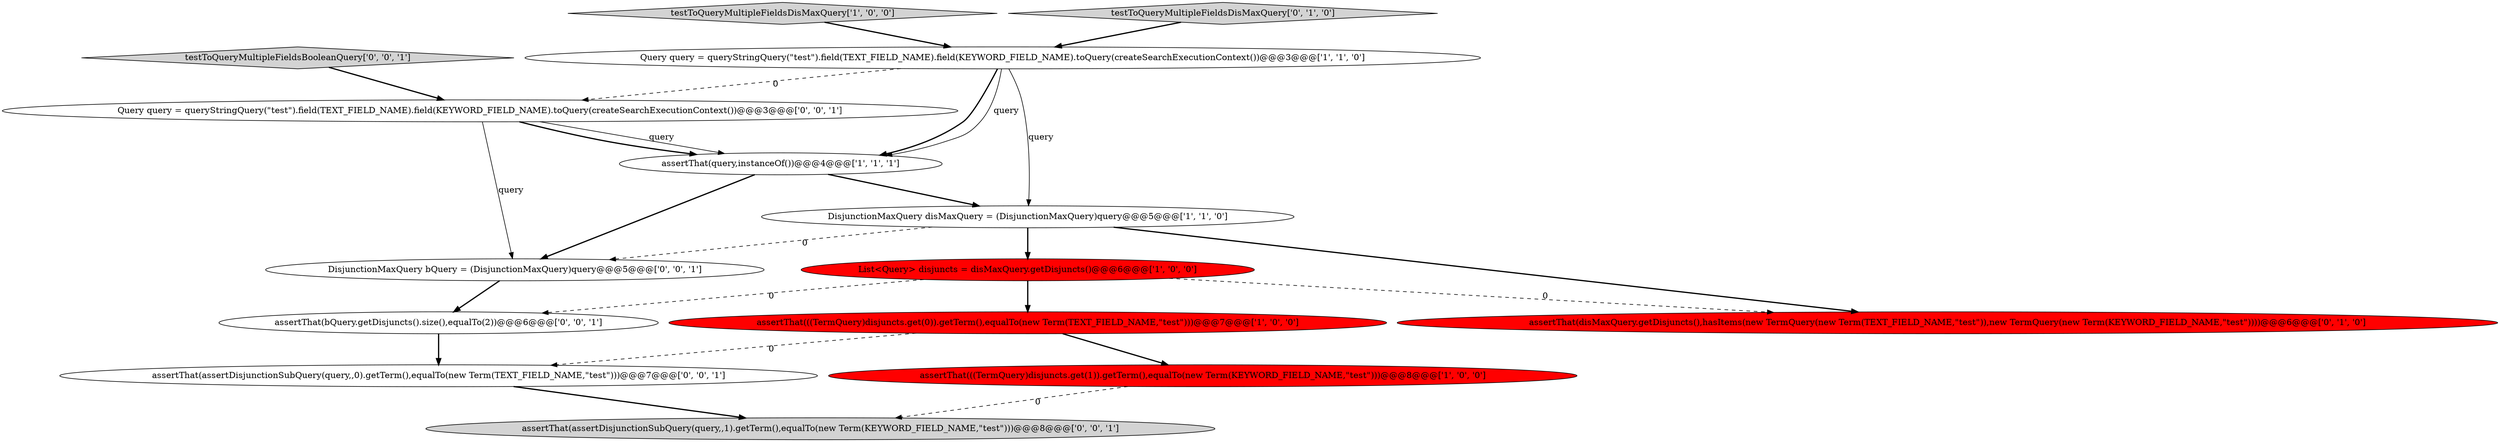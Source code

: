 digraph {
5 [style = filled, label = "testToQueryMultipleFieldsDisMaxQuery['1', '0', '0']", fillcolor = lightgray, shape = diamond image = "AAA0AAABBB1BBB"];
6 [style = filled, label = "assertThat(((TermQuery)disjuncts.get(0)).getTerm(),equalTo(new Term(TEXT_FIELD_NAME,\"test\")))@@@7@@@['1', '0', '0']", fillcolor = red, shape = ellipse image = "AAA1AAABBB1BBB"];
11 [style = filled, label = "DisjunctionMaxQuery bQuery = (DisjunctionMaxQuery)query@@@5@@@['0', '0', '1']", fillcolor = white, shape = ellipse image = "AAA0AAABBB3BBB"];
2 [style = filled, label = "DisjunctionMaxQuery disMaxQuery = (DisjunctionMaxQuery)query@@@5@@@['1', '1', '0']", fillcolor = white, shape = ellipse image = "AAA0AAABBB1BBB"];
13 [style = filled, label = "Query query = queryStringQuery(\"test\").field(TEXT_FIELD_NAME).field(KEYWORD_FIELD_NAME).toQuery(createSearchExecutionContext())@@@3@@@['0', '0', '1']", fillcolor = white, shape = ellipse image = "AAA0AAABBB3BBB"];
14 [style = filled, label = "assertThat(assertDisjunctionSubQuery(query,,0).getTerm(),equalTo(new Term(TEXT_FIELD_NAME,\"test\")))@@@7@@@['0', '0', '1']", fillcolor = white, shape = ellipse image = "AAA0AAABBB3BBB"];
9 [style = filled, label = "assertThat(bQuery.getDisjuncts().size(),equalTo(2))@@@6@@@['0', '0', '1']", fillcolor = white, shape = ellipse image = "AAA0AAABBB3BBB"];
3 [style = filled, label = "Query query = queryStringQuery(\"test\").field(TEXT_FIELD_NAME).field(KEYWORD_FIELD_NAME).toQuery(createSearchExecutionContext())@@@3@@@['1', '1', '0']", fillcolor = white, shape = ellipse image = "AAA0AAABBB1BBB"];
7 [style = filled, label = "testToQueryMultipleFieldsDisMaxQuery['0', '1', '0']", fillcolor = lightgray, shape = diamond image = "AAA0AAABBB2BBB"];
10 [style = filled, label = "assertThat(assertDisjunctionSubQuery(query,,1).getTerm(),equalTo(new Term(KEYWORD_FIELD_NAME,\"test\")))@@@8@@@['0', '0', '1']", fillcolor = lightgray, shape = ellipse image = "AAA0AAABBB3BBB"];
1 [style = filled, label = "assertThat(((TermQuery)disjuncts.get(1)).getTerm(),equalTo(new Term(KEYWORD_FIELD_NAME,\"test\")))@@@8@@@['1', '0', '0']", fillcolor = red, shape = ellipse image = "AAA1AAABBB1BBB"];
0 [style = filled, label = "assertThat(query,instanceOf())@@@4@@@['1', '1', '1']", fillcolor = white, shape = ellipse image = "AAA0AAABBB1BBB"];
8 [style = filled, label = "assertThat(disMaxQuery.getDisjuncts(),hasItems(new TermQuery(new Term(TEXT_FIELD_NAME,\"test\")),new TermQuery(new Term(KEYWORD_FIELD_NAME,\"test\"))))@@@6@@@['0', '1', '0']", fillcolor = red, shape = ellipse image = "AAA1AAABBB2BBB"];
12 [style = filled, label = "testToQueryMultipleFieldsBooleanQuery['0', '0', '1']", fillcolor = lightgray, shape = diamond image = "AAA0AAABBB3BBB"];
4 [style = filled, label = "List<Query> disjuncts = disMaxQuery.getDisjuncts()@@@6@@@['1', '0', '0']", fillcolor = red, shape = ellipse image = "AAA1AAABBB1BBB"];
5->3 [style = bold, label=""];
4->6 [style = bold, label=""];
0->2 [style = bold, label=""];
3->2 [style = solid, label="query"];
13->11 [style = solid, label="query"];
14->10 [style = bold, label=""];
0->11 [style = bold, label=""];
1->10 [style = dashed, label="0"];
6->14 [style = dashed, label="0"];
11->9 [style = bold, label=""];
3->13 [style = dashed, label="0"];
2->4 [style = bold, label=""];
7->3 [style = bold, label=""];
3->0 [style = bold, label=""];
6->1 [style = bold, label=""];
12->13 [style = bold, label=""];
4->9 [style = dashed, label="0"];
3->0 [style = solid, label="query"];
4->8 [style = dashed, label="0"];
9->14 [style = bold, label=""];
2->11 [style = dashed, label="0"];
13->0 [style = solid, label="query"];
2->8 [style = bold, label=""];
13->0 [style = bold, label=""];
}
